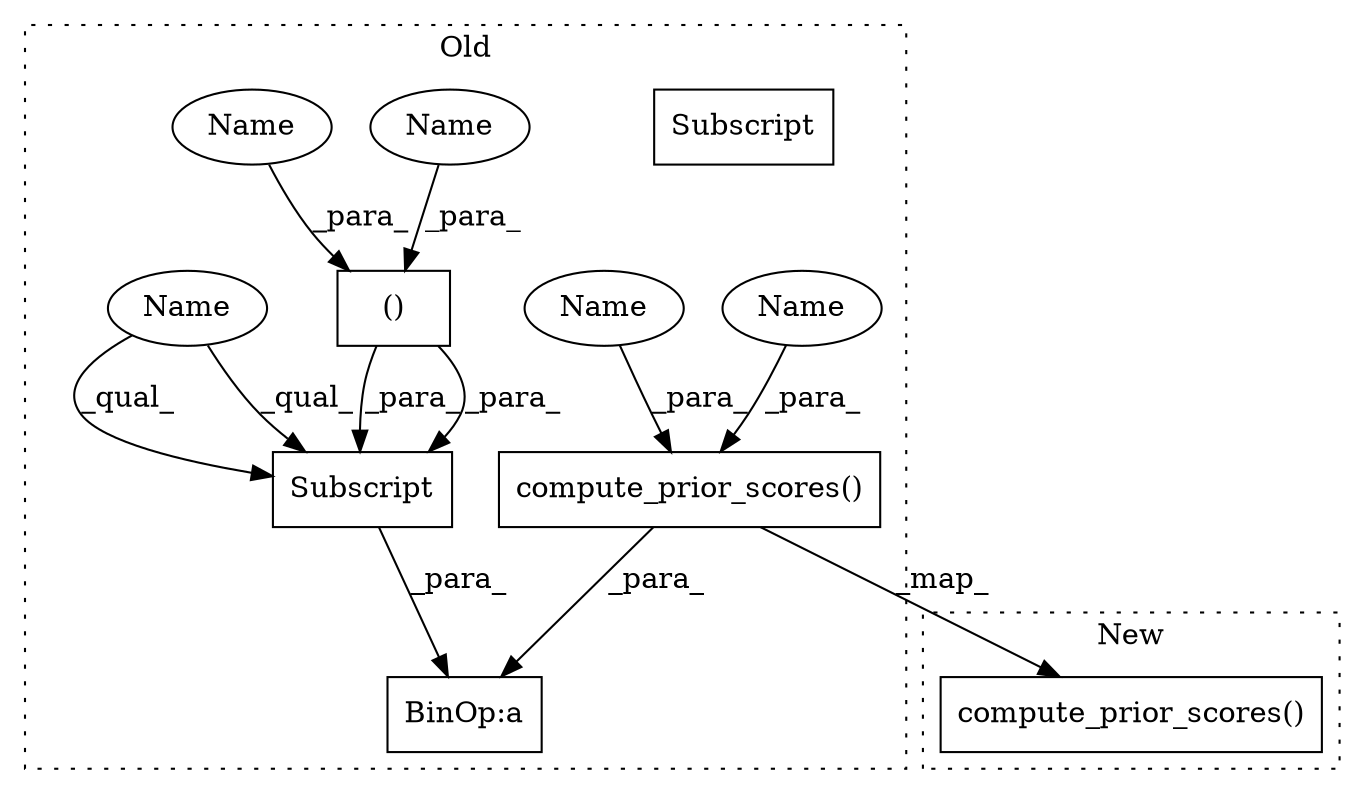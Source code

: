 digraph G {
subgraph cluster0 {
1 [label="compute_prior_scores()" a="75" s="17303,17359" l="26,1" shape="box"];
3 [label="BinOp:a" a="82" s="17284" l="19" shape="box"];
4 [label="Subscript" a="63" s="17246,0" l="38,0" shape="box"];
5 [label="()" a="54" s="17269" l="14" shape="box"];
6 [label="Name" a="87" s="17246" l="16" shape="ellipse"];
7 [label="Subscript" a="63" s="17246,0" l="38,0" shape="box"];
8 [label="Name" a="87" s="17329" l="6" shape="ellipse"];
9 [label="Name" a="87" s="17263" l="6" shape="ellipse"];
10 [label="Name" a="87" s="17271" l="6" shape="ellipse"];
11 [label="Name" a="87" s="17337" l="6" shape="ellipse"];
label = "Old";
style="dotted";
}
subgraph cluster1 {
2 [label="compute_prior_scores()" a="75" s="17246,17302" l="26,1" shape="box"];
label = "New";
style="dotted";
}
1 -> 2 [label="_map_"];
1 -> 3 [label="_para_"];
5 -> 7 [label="_para_"];
5 -> 7 [label="_para_"];
6 -> 7 [label="_qual_"];
6 -> 7 [label="_qual_"];
7 -> 3 [label="_para_"];
8 -> 1 [label="_para_"];
9 -> 5 [label="_para_"];
10 -> 5 [label="_para_"];
11 -> 1 [label="_para_"];
}
